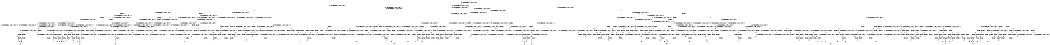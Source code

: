 digraph BCG {
size = "7, 10.5";
center = TRUE;
node [shape = circle];
0 [peripheries = 2];
0 -> 1 [label = "EX !0 !ATOMIC_EXCH_BRANCH (1, +1, TRUE, +0, 2, TRUE) !{}"];
0 -> 2 [label = "EX !2 !ATOMIC_EXCH_BRANCH (1, +1, TRUE, +1, 1, FALSE) !{}"];
0 -> 3 [label = "EX !1 !ATOMIC_EXCH_BRANCH (1, +0, TRUE, +0, 1, TRUE) !{}"];
1 -> 4 [label = "EX !2 !ATOMIC_EXCH_BRANCH (1, +1, TRUE, +1, 1, TRUE) !{0}"];
1 -> 5 [label = "EX !1 !ATOMIC_EXCH_BRANCH (1, +0, TRUE, +0, 1, FALSE) !{0}"];
1 -> 6 [label = "TERMINATE !0"];
2 -> 7 [label = "EX !0 !ATOMIC_EXCH_BRANCH (1, +1, TRUE, +0, 2, FALSE) !{0, 1, 2}"];
2 -> 8 [label = "EX !1 !ATOMIC_EXCH_BRANCH (1, +0, TRUE, +0, 1, FALSE) !{0, 1, 2}"];
2 -> 9 [label = "TERMINATE !2"];
2 -> 10 [label = "EX !0 !ATOMIC_EXCH_BRANCH (1, +1, TRUE, +0, 2, FALSE) !{0, 1, 2}"];
3 -> 11 [label = "EX !1 !ATOMIC_EXCH_BRANCH (1, +0, TRUE, +0, 1, TRUE) !{0, 1}"];
3 -> 12 [label = "EX !0 !ATOMIC_EXCH_BRANCH (1, +1, TRUE, +0, 2, TRUE) !{0, 1}"];
3 -> 13 [label = "EX !2 !ATOMIC_EXCH_BRANCH (1, +1, TRUE, +1, 1, FALSE) !{0, 1}"];
3 -> 14 [label = "EX !0 !ATOMIC_EXCH_BRANCH (1, +1, TRUE, +0, 2, TRUE) !{0, 1}"];
4 -> 15 [label = "EX !2 !ATOMIC_EXCH_BRANCH (1, +1, TRUE, +1, 1, TRUE) !{0, 1, 2}"];
4 -> 16 [label = "EX !1 !ATOMIC_EXCH_BRANCH (1, +0, TRUE, +0, 1, FALSE) !{0, 1, 2}"];
4 -> 17 [label = "TERMINATE !0"];
5 -> 18 [label = "EX !2 !ATOMIC_EXCH_BRANCH (1, +1, TRUE, +1, 1, FALSE) !{0, 1}"];
5 -> 19 [label = "TERMINATE !0"];
5 -> 20 [label = "TERMINATE !1"];
6 -> 21 [label = "EX !2 !ATOMIC_EXCH_BRANCH (1, +1, TRUE, +1, 1, TRUE) !{}"];
6 -> 22 [label = "EX !1 !ATOMIC_EXCH_BRANCH (1, +0, TRUE, +0, 1, FALSE) !{}"];
7 -> 23 [label = "EX !1 !ATOMIC_EXCH_BRANCH (1, +0, TRUE, +0, 1, FALSE) !{0, 1, 2}"];
7 -> 24 [label = "TERMINATE !0"];
7 -> 25 [label = "TERMINATE !2"];
8 -> 26 [label = "EX !0 !ATOMIC_EXCH_BRANCH (1, +1, TRUE, +0, 2, TRUE) !{0, 1, 2}"];
8 -> 27 [label = "TERMINATE !2"];
8 -> 28 [label = "TERMINATE !1"];
8 -> 29 [label = "EX !0 !ATOMIC_EXCH_BRANCH (1, +1, TRUE, +0, 2, TRUE) !{0, 1, 2}"];
9 -> 30 [label = "EX !0 !ATOMIC_EXCH_BRANCH (1, +1, TRUE, +0, 2, FALSE) !{0, 1}"];
9 -> 31 [label = "EX !1 !ATOMIC_EXCH_BRANCH (1, +0, TRUE, +0, 1, FALSE) !{0, 1}"];
9 -> 32 [label = "EX !0 !ATOMIC_EXCH_BRANCH (1, +1, TRUE, +0, 2, FALSE) !{0, 1}"];
10 -> 33 [label = "EX !1 !ATOMIC_EXCH_BRANCH (1, +0, TRUE, +0, 1, FALSE) !{0, 1, 2}"];
10 -> 34 [label = "EX !1 !ATOMIC_EXCH_BRANCH (1, +0, TRUE, +0, 1, FALSE) !{0, 1, 2}"];
10 -> 35 [label = "TERMINATE !0"];
10 -> 36 [label = "TERMINATE !2"];
11 -> 11 [label = "EX !1 !ATOMIC_EXCH_BRANCH (1, +0, TRUE, +0, 1, TRUE) !{0, 1}"];
11 -> 12 [label = "EX !0 !ATOMIC_EXCH_BRANCH (1, +1, TRUE, +0, 2, TRUE) !{0, 1}"];
11 -> 13 [label = "EX !2 !ATOMIC_EXCH_BRANCH (1, +1, TRUE, +1, 1, FALSE) !{0, 1}"];
11 -> 14 [label = "EX !0 !ATOMIC_EXCH_BRANCH (1, +1, TRUE, +0, 2, TRUE) !{0, 1}"];
12 -> 37 [label = "EX !1 !ATOMIC_EXCH_BRANCH (1, +0, TRUE, +0, 1, FALSE) !{0, 1}"];
12 -> 38 [label = "EX !2 !ATOMIC_EXCH_BRANCH (1, +1, TRUE, +1, 1, TRUE) !{0, 1}"];
12 -> 39 [label = "TERMINATE !0"];
13 -> 8 [label = "EX !1 !ATOMIC_EXCH_BRANCH (1, +0, TRUE, +0, 1, FALSE) !{0, 1, 2}"];
13 -> 40 [label = "EX !0 !ATOMIC_EXCH_BRANCH (1, +1, TRUE, +0, 2, FALSE) !{0, 1, 2}"];
13 -> 41 [label = "TERMINATE !2"];
13 -> 42 [label = "EX !0 !ATOMIC_EXCH_BRANCH (1, +1, TRUE, +0, 2, FALSE) !{0, 1, 2}"];
14 -> 43 [label = "EX !1 !ATOMIC_EXCH_BRANCH (1, +0, TRUE, +0, 1, FALSE) !{0, 1}"];
14 -> 44 [label = "EX !1 !ATOMIC_EXCH_BRANCH (1, +0, TRUE, +0, 1, FALSE) !{0, 1}"];
14 -> 45 [label = "EX !2 !ATOMIC_EXCH_BRANCH (1, +1, TRUE, +1, 1, TRUE) !{0, 1}"];
14 -> 46 [label = "TERMINATE !0"];
15 -> 15 [label = "EX !2 !ATOMIC_EXCH_BRANCH (1, +1, TRUE, +1, 1, TRUE) !{0, 1, 2}"];
15 -> 16 [label = "EX !1 !ATOMIC_EXCH_BRANCH (1, +0, TRUE, +0, 1, FALSE) !{0, 1, 2}"];
15 -> 17 [label = "TERMINATE !0"];
16 -> 26 [label = "EX !2 !ATOMIC_EXCH_BRANCH (1, +1, TRUE, +1, 1, FALSE) !{0, 1, 2}"];
16 -> 47 [label = "TERMINATE !0"];
16 -> 48 [label = "TERMINATE !1"];
17 -> 49 [label = "EX !2 !ATOMIC_EXCH_BRANCH (1, +1, TRUE, +1, 1, TRUE) !{1, 2}"];
17 -> 50 [label = "EX !1 !ATOMIC_EXCH_BRANCH (1, +0, TRUE, +0, 1, FALSE) !{1, 2}"];
17 -> 51 [label = "EX !1 !ATOMIC_EXCH_BRANCH (1, +0, TRUE, +0, 1, FALSE) !{1, 2}"];
18 -> 52 [label = "TERMINATE !0"];
18 -> 53 [label = "TERMINATE !2"];
18 -> 54 [label = "TERMINATE !1"];
19 -> 55 [label = "EX !2 !ATOMIC_EXCH_BRANCH (1, +1, TRUE, +1, 1, FALSE) !{1}"];
19 -> 56 [label = "TERMINATE !1"];
20 -> 57 [label = "EX !2 !ATOMIC_EXCH_BRANCH (1, +1, TRUE, +1, 1, FALSE) !{0}"];
20 -> 58 [label = "TERMINATE !0"];
21 -> 49 [label = "EX !2 !ATOMIC_EXCH_BRANCH (1, +1, TRUE, +1, 1, TRUE) !{1, 2}"];
21 -> 50 [label = "EX !1 !ATOMIC_EXCH_BRANCH (1, +0, TRUE, +0, 1, FALSE) !{1, 2}"];
21 -> 51 [label = "EX !1 !ATOMIC_EXCH_BRANCH (1, +0, TRUE, +0, 1, FALSE) !{1, 2}"];
22 -> 55 [label = "EX !2 !ATOMIC_EXCH_BRANCH (1, +1, TRUE, +1, 1, FALSE) !{1}"];
22 -> 56 [label = "TERMINATE !1"];
23 -> 59 [label = "TERMINATE !0"];
23 -> 60 [label = "TERMINATE !2"];
23 -> 61 [label = "TERMINATE !1"];
24 -> 62 [label = "EX !1 !ATOMIC_EXCH_BRANCH (1, +0, TRUE, +0, 1, FALSE) !{1, 2}"];
24 -> 63 [label = "TERMINATE !2"];
24 -> 64 [label = "EX !1 !ATOMIC_EXCH_BRANCH (1, +0, TRUE, +0, 1, FALSE) !{1, 2}"];
25 -> 65 [label = "EX !1 !ATOMIC_EXCH_BRANCH (1, +0, TRUE, +0, 1, FALSE) !{0, 1}"];
25 -> 66 [label = "TERMINATE !0"];
26 -> 52 [label = "TERMINATE !0"];
26 -> 53 [label = "TERMINATE !2"];
26 -> 54 [label = "TERMINATE !1"];
27 -> 67 [label = "EX !0 !ATOMIC_EXCH_BRANCH (1, +1, TRUE, +0, 2, TRUE) !{0, 1}"];
27 -> 68 [label = "TERMINATE !1"];
27 -> 69 [label = "EX !0 !ATOMIC_EXCH_BRANCH (1, +1, TRUE, +0, 2, TRUE) !{0, 1}"];
28 -> 70 [label = "EX !0 !ATOMIC_EXCH_BRANCH (1, +1, TRUE, +0, 2, TRUE) !{0, 2}"];
28 -> 71 [label = "TERMINATE !2"];
28 -> 72 [label = "EX !0 !ATOMIC_EXCH_BRANCH (1, +1, TRUE, +0, 2, TRUE) !{0, 2}"];
29 -> 73 [label = "TERMINATE !0"];
29 -> 74 [label = "TERMINATE !2"];
29 -> 75 [label = "TERMINATE !1"];
30 -> 65 [label = "EX !1 !ATOMIC_EXCH_BRANCH (1, +0, TRUE, +0, 1, FALSE) !{0, 1}"];
30 -> 66 [label = "TERMINATE !0"];
31 -> 67 [label = "EX !0 !ATOMIC_EXCH_BRANCH (1, +1, TRUE, +0, 2, TRUE) !{0, 1}"];
31 -> 68 [label = "TERMINATE !1"];
31 -> 69 [label = "EX !0 !ATOMIC_EXCH_BRANCH (1, +1, TRUE, +0, 2, TRUE) !{0, 1}"];
32 -> 76 [label = "EX !1 !ATOMIC_EXCH_BRANCH (1, +0, TRUE, +0, 1, FALSE) !{0, 1}"];
32 -> 77 [label = "EX !1 !ATOMIC_EXCH_BRANCH (1, +0, TRUE, +0, 1, FALSE) !{0, 1}"];
32 -> 78 [label = "TERMINATE !0"];
33 -> 79 [label = "TERMINATE !0"];
33 -> 80 [label = "TERMINATE !2"];
33 -> 81 [label = "TERMINATE !1"];
34 -> 82 [label = "TERMINATE !0"];
34 -> 83 [label = "TERMINATE !2"];
34 -> 84 [label = "TERMINATE !1"];
35 -> 85 [label = "EX !1 !ATOMIC_EXCH_BRANCH (1, +0, TRUE, +0, 1, FALSE) !{1, 2}"];
35 -> 86 [label = "TERMINATE !2"];
36 -> 87 [label = "EX !1 !ATOMIC_EXCH_BRANCH (1, +0, TRUE, +0, 1, FALSE) !{0, 1}"];
36 -> 88 [label = "TERMINATE !0"];
37 -> 18 [label = "EX !2 !ATOMIC_EXCH_BRANCH (1, +1, TRUE, +1, 1, FALSE) !{0, 1}"];
37 -> 19 [label = "TERMINATE !0"];
37 -> 20 [label = "TERMINATE !1"];
38 -> 16 [label = "EX !1 !ATOMIC_EXCH_BRANCH (1, +0, TRUE, +0, 1, FALSE) !{0, 1, 2}"];
38 -> 89 [label = "EX !2 !ATOMIC_EXCH_BRANCH (1, +1, TRUE, +1, 1, TRUE) !{0, 1, 2}"];
38 -> 90 [label = "TERMINATE !0"];
39 -> 91 [label = "EX !1 !ATOMIC_EXCH_BRANCH (1, +0, TRUE, +0, 1, FALSE) !{1}"];
39 -> 92 [label = "EX !2 !ATOMIC_EXCH_BRANCH (1, +1, TRUE, +1, 1, TRUE) !{1}"];
39 -> 93 [label = "EX !1 !ATOMIC_EXCH_BRANCH (1, +0, TRUE, +0, 1, FALSE) !{1}"];
40 -> 23 [label = "EX !1 !ATOMIC_EXCH_BRANCH (1, +0, TRUE, +0, 1, FALSE) !{0, 1, 2}"];
40 -> 94 [label = "TERMINATE !0"];
40 -> 95 [label = "TERMINATE !2"];
41 -> 31 [label = "EX !1 !ATOMIC_EXCH_BRANCH (1, +0, TRUE, +0, 1, FALSE) !{0, 1}"];
41 -> 96 [label = "EX !0 !ATOMIC_EXCH_BRANCH (1, +1, TRUE, +0, 2, FALSE) !{0, 1}"];
41 -> 97 [label = "EX !0 !ATOMIC_EXCH_BRANCH (1, +1, TRUE, +0, 2, FALSE) !{0, 1}"];
42 -> 33 [label = "EX !1 !ATOMIC_EXCH_BRANCH (1, +0, TRUE, +0, 1, FALSE) !{0, 1, 2}"];
42 -> 34 [label = "EX !1 !ATOMIC_EXCH_BRANCH (1, +0, TRUE, +0, 1, FALSE) !{0, 1, 2}"];
42 -> 98 [label = "TERMINATE !0"];
42 -> 99 [label = "TERMINATE !2"];
43 -> 100 [label = "EX !2 !ATOMIC_EXCH_BRANCH (1, +1, TRUE, +1, 1, FALSE) !{0, 1}"];
43 -> 101 [label = "TERMINATE !0"];
43 -> 102 [label = "TERMINATE !1"];
44 -> 103 [label = "EX !2 !ATOMIC_EXCH_BRANCH (1, +1, TRUE, +1, 1, FALSE) !{0, 1}"];
44 -> 104 [label = "TERMINATE !0"];
44 -> 105 [label = "TERMINATE !1"];
45 -> 106 [label = "EX !1 !ATOMIC_EXCH_BRANCH (1, +0, TRUE, +0, 1, FALSE) !{0, 1, 2}"];
45 -> 107 [label = "EX !2 !ATOMIC_EXCH_BRANCH (1, +1, TRUE, +1, 1, TRUE) !{0, 1, 2}"];
45 -> 108 [label = "TERMINATE !0"];
46 -> 109 [label = "EX !1 !ATOMIC_EXCH_BRANCH (1, +0, TRUE, +0, 1, FALSE) !{1}"];
46 -> 110 [label = "EX !2 !ATOMIC_EXCH_BRANCH (1, +1, TRUE, +1, 1, TRUE) !{1}"];
47 -> 111 [label = "EX !2 !ATOMIC_EXCH_BRANCH (1, +1, TRUE, +1, 1, FALSE) !{1, 2}"];
47 -> 112 [label = "TERMINATE !1"];
48 -> 70 [label = "EX !2 !ATOMIC_EXCH_BRANCH (1, +1, TRUE, +1, 1, FALSE) !{0, 2}"];
48 -> 113 [label = "TERMINATE !0"];
49 -> 49 [label = "EX !2 !ATOMIC_EXCH_BRANCH (1, +1, TRUE, +1, 1, TRUE) !{1, 2}"];
49 -> 50 [label = "EX !1 !ATOMIC_EXCH_BRANCH (1, +0, TRUE, +0, 1, FALSE) !{1, 2}"];
49 -> 51 [label = "EX !1 !ATOMIC_EXCH_BRANCH (1, +0, TRUE, +0, 1, FALSE) !{1, 2}"];
50 -> 111 [label = "EX !2 !ATOMIC_EXCH_BRANCH (1, +1, TRUE, +1, 1, FALSE) !{1, 2}"];
50 -> 112 [label = "TERMINATE !1"];
51 -> 114 [label = "EX !2 !ATOMIC_EXCH_BRANCH (1, +1, TRUE, +1, 1, FALSE) !{1, 2}"];
51 -> 115 [label = "EX !2 !ATOMIC_EXCH_BRANCH (1, +1, TRUE, +1, 1, FALSE) !{1, 2}"];
51 -> 116 [label = "TERMINATE !1"];
52 -> 117 [label = "TERMINATE !2"];
52 -> 118 [label = "TERMINATE !1"];
53 -> 119 [label = "TERMINATE !0"];
53 -> 120 [label = "TERMINATE !1"];
54 -> 121 [label = "TERMINATE !0"];
54 -> 122 [label = "TERMINATE !2"];
55 -> 117 [label = "TERMINATE !2"];
55 -> 118 [label = "TERMINATE !1"];
56 -> 123 [label = "EX !2 !ATOMIC_EXCH_BRANCH (1, +1, TRUE, +1, 1, FALSE) !{}"];
57 -> 121 [label = "TERMINATE !0"];
57 -> 122 [label = "TERMINATE !2"];
58 -> 123 [label = "EX !2 !ATOMIC_EXCH_BRANCH (1, +1, TRUE, +1, 1, FALSE) !{}"];
59 -> 124 [label = "TERMINATE !2"];
59 -> 125 [label = "TERMINATE !1"];
60 -> 126 [label = "TERMINATE !0"];
60 -> 127 [label = "TERMINATE !1"];
61 -> 128 [label = "TERMINATE !0"];
61 -> 129 [label = "TERMINATE !2"];
62 -> 124 [label = "TERMINATE !2"];
62 -> 125 [label = "TERMINATE !1"];
63 -> 130 [label = "EX !1 !ATOMIC_EXCH_BRANCH (1, +0, TRUE, +0, 1, FALSE) !{1}"];
63 -> 131 [label = "EX !1 !ATOMIC_EXCH_BRANCH (1, +0, TRUE, +0, 1, FALSE) !{1}"];
64 -> 132 [label = "TERMINATE !2"];
64 -> 133 [label = "TERMINATE !1"];
65 -> 126 [label = "TERMINATE !0"];
65 -> 127 [label = "TERMINATE !1"];
66 -> 130 [label = "EX !1 !ATOMIC_EXCH_BRANCH (1, +0, TRUE, +0, 1, FALSE) !{1}"];
66 -> 131 [label = "EX !1 !ATOMIC_EXCH_BRANCH (1, +0, TRUE, +0, 1, FALSE) !{1}"];
67 -> 119 [label = "TERMINATE !0"];
67 -> 120 [label = "TERMINATE !1"];
68 -> 134 [label = "EX !0 !ATOMIC_EXCH_BRANCH (1, +1, TRUE, +0, 2, TRUE) !{0}"];
68 -> 135 [label = "EX !0 !ATOMIC_EXCH_BRANCH (1, +1, TRUE, +0, 2, TRUE) !{0}"];
69 -> 136 [label = "TERMINATE !0"];
69 -> 137 [label = "TERMINATE !1"];
70 -> 121 [label = "TERMINATE !0"];
70 -> 122 [label = "TERMINATE !2"];
71 -> 134 [label = "EX !0 !ATOMIC_EXCH_BRANCH (1, +1, TRUE, +0, 2, TRUE) !{0}"];
71 -> 135 [label = "EX !0 !ATOMIC_EXCH_BRANCH (1, +1, TRUE, +0, 2, TRUE) !{0}"];
72 -> 138 [label = "TERMINATE !0"];
72 -> 139 [label = "TERMINATE !2"];
73 -> 140 [label = "TERMINATE !2"];
73 -> 141 [label = "TERMINATE !1"];
74 -> 142 [label = "TERMINATE !0"];
74 -> 143 [label = "TERMINATE !1"];
75 -> 144 [label = "TERMINATE !0"];
75 -> 145 [label = "TERMINATE !2"];
76 -> 146 [label = "TERMINATE !0"];
76 -> 147 [label = "TERMINATE !1"];
77 -> 148 [label = "TERMINATE !0"];
77 -> 149 [label = "TERMINATE !1"];
78 -> 150 [label = "EX !1 !ATOMIC_EXCH_BRANCH (1, +0, TRUE, +0, 1, FALSE) !{1}"];
79 -> 151 [label = "TERMINATE !2"];
79 -> 152 [label = "TERMINATE !1"];
80 -> 153 [label = "TERMINATE !0"];
80 -> 154 [label = "TERMINATE !1"];
81 -> 155 [label = "TERMINATE !0"];
81 -> 156 [label = "TERMINATE !2"];
82 -> 157 [label = "TERMINATE !2"];
82 -> 158 [label = "TERMINATE !1"];
83 -> 159 [label = "TERMINATE !0"];
83 -> 160 [label = "TERMINATE !1"];
84 -> 161 [label = "TERMINATE !0"];
84 -> 162 [label = "TERMINATE !2"];
85 -> 157 [label = "TERMINATE !2"];
85 -> 158 [label = "TERMINATE !1"];
86 -> 163 [label = "EX !1 !ATOMIC_EXCH_BRANCH (1, +0, TRUE, +0, 1, FALSE) !{1}"];
87 -> 159 [label = "TERMINATE !0"];
87 -> 160 [label = "TERMINATE !1"];
88 -> 163 [label = "EX !1 !ATOMIC_EXCH_BRANCH (1, +0, TRUE, +0, 1, FALSE) !{1}"];
89 -> 16 [label = "EX !1 !ATOMIC_EXCH_BRANCH (1, +0, TRUE, +0, 1, FALSE) !{0, 1, 2}"];
89 -> 89 [label = "EX !2 !ATOMIC_EXCH_BRANCH (1, +1, TRUE, +1, 1, TRUE) !{0, 1, 2}"];
89 -> 90 [label = "TERMINATE !0"];
90 -> 50 [label = "EX !1 !ATOMIC_EXCH_BRANCH (1, +0, TRUE, +0, 1, FALSE) !{1, 2}"];
90 -> 164 [label = "EX !2 !ATOMIC_EXCH_BRANCH (1, +1, TRUE, +1, 1, TRUE) !{1, 2}"];
90 -> 51 [label = "EX !1 !ATOMIC_EXCH_BRANCH (1, +0, TRUE, +0, 1, FALSE) !{1, 2}"];
91 -> 55 [label = "EX !2 !ATOMIC_EXCH_BRANCH (1, +1, TRUE, +1, 1, FALSE) !{1}"];
91 -> 56 [label = "TERMINATE !1"];
92 -> 50 [label = "EX !1 !ATOMIC_EXCH_BRANCH (1, +0, TRUE, +0, 1, FALSE) !{1, 2}"];
92 -> 164 [label = "EX !2 !ATOMIC_EXCH_BRANCH (1, +1, TRUE, +1, 1, TRUE) !{1, 2}"];
92 -> 51 [label = "EX !1 !ATOMIC_EXCH_BRANCH (1, +0, TRUE, +0, 1, FALSE) !{1, 2}"];
93 -> 165 [label = "EX !2 !ATOMIC_EXCH_BRANCH (1, +1, TRUE, +1, 1, FALSE) !{1}"];
93 -> 166 [label = "TERMINATE !1"];
94 -> 62 [label = "EX !1 !ATOMIC_EXCH_BRANCH (1, +0, TRUE, +0, 1, FALSE) !{1, 2}"];
94 -> 167 [label = "TERMINATE !2"];
94 -> 64 [label = "EX !1 !ATOMIC_EXCH_BRANCH (1, +0, TRUE, +0, 1, FALSE) !{1, 2}"];
95 -> 65 [label = "EX !1 !ATOMIC_EXCH_BRANCH (1, +0, TRUE, +0, 1, FALSE) !{0, 1}"];
95 -> 168 [label = "TERMINATE !0"];
96 -> 65 [label = "EX !1 !ATOMIC_EXCH_BRANCH (1, +0, TRUE, +0, 1, FALSE) !{0, 1}"];
96 -> 168 [label = "TERMINATE !0"];
97 -> 76 [label = "EX !1 !ATOMIC_EXCH_BRANCH (1, +0, TRUE, +0, 1, FALSE) !{0, 1}"];
97 -> 77 [label = "EX !1 !ATOMIC_EXCH_BRANCH (1, +0, TRUE, +0, 1, FALSE) !{0, 1}"];
97 -> 169 [label = "TERMINATE !0"];
98 -> 85 [label = "EX !1 !ATOMIC_EXCH_BRANCH (1, +0, TRUE, +0, 1, FALSE) !{1, 2}"];
98 -> 170 [label = "TERMINATE !2"];
99 -> 87 [label = "EX !1 !ATOMIC_EXCH_BRANCH (1, +0, TRUE, +0, 1, FALSE) !{0, 1}"];
99 -> 171 [label = "TERMINATE !0"];
100 -> 172 [label = "TERMINATE !0"];
100 -> 173 [label = "TERMINATE !2"];
100 -> 174 [label = "TERMINATE !1"];
101 -> 175 [label = "EX !2 !ATOMIC_EXCH_BRANCH (1, +1, TRUE, +1, 1, FALSE) !{1}"];
101 -> 176 [label = "TERMINATE !1"];
102 -> 177 [label = "EX !2 !ATOMIC_EXCH_BRANCH (1, +1, TRUE, +1, 1, FALSE) !{0}"];
102 -> 178 [label = "TERMINATE !0"];
103 -> 179 [label = "TERMINATE !0"];
103 -> 180 [label = "TERMINATE !2"];
103 -> 181 [label = "TERMINATE !1"];
104 -> 182 [label = "EX !2 !ATOMIC_EXCH_BRANCH (1, +1, TRUE, +1, 1, FALSE) !{1}"];
104 -> 183 [label = "TERMINATE !1"];
105 -> 184 [label = "EX !2 !ATOMIC_EXCH_BRANCH (1, +1, TRUE, +1, 1, FALSE) !{0}"];
105 -> 185 [label = "TERMINATE !0"];
106 -> 186 [label = "EX !2 !ATOMIC_EXCH_BRANCH (1, +1, TRUE, +1, 1, FALSE) !{0, 1, 2}"];
106 -> 187 [label = "TERMINATE !0"];
106 -> 188 [label = "TERMINATE !1"];
107 -> 106 [label = "EX !1 !ATOMIC_EXCH_BRANCH (1, +0, TRUE, +0, 1, FALSE) !{0, 1, 2}"];
107 -> 107 [label = "EX !2 !ATOMIC_EXCH_BRANCH (1, +1, TRUE, +1, 1, TRUE) !{0, 1, 2}"];
107 -> 108 [label = "TERMINATE !0"];
108 -> 189 [label = "EX !1 !ATOMIC_EXCH_BRANCH (1, +0, TRUE, +0, 1, FALSE) !{1, 2}"];
108 -> 190 [label = "EX !2 !ATOMIC_EXCH_BRANCH (1, +1, TRUE, +1, 1, TRUE) !{1, 2}"];
109 -> 182 [label = "EX !2 !ATOMIC_EXCH_BRANCH (1, +1, TRUE, +1, 1, FALSE) !{1}"];
109 -> 183 [label = "TERMINATE !1"];
110 -> 189 [label = "EX !1 !ATOMIC_EXCH_BRANCH (1, +0, TRUE, +0, 1, FALSE) !{1, 2}"];
110 -> 190 [label = "EX !2 !ATOMIC_EXCH_BRANCH (1, +1, TRUE, +1, 1, TRUE) !{1, 2}"];
111 -> 117 [label = "TERMINATE !2"];
111 -> 118 [label = "TERMINATE !1"];
112 -> 191 [label = "EX !2 !ATOMIC_EXCH_BRANCH (1, +1, TRUE, +1, 1, FALSE) !{2}"];
112 -> 192 [label = "EX !2 !ATOMIC_EXCH_BRANCH (1, +1, TRUE, +1, 1, FALSE) !{2}"];
113 -> 191 [label = "EX !2 !ATOMIC_EXCH_BRANCH (1, +1, TRUE, +1, 1, FALSE) !{2}"];
113 -> 192 [label = "EX !2 !ATOMIC_EXCH_BRANCH (1, +1, TRUE, +1, 1, FALSE) !{2}"];
114 -> 193 [label = "TERMINATE !2"];
114 -> 194 [label = "TERMINATE !1"];
115 -> 195 [label = "TERMINATE !2"];
115 -> 196 [label = "TERMINATE !1"];
116 -> 197 [label = "EX !2 !ATOMIC_EXCH_BRANCH (1, +1, TRUE, +1, 1, FALSE) !{2}"];
117 -> 198 [label = "TERMINATE !1"];
118 -> 199 [label = "TERMINATE !2"];
119 -> 198 [label = "TERMINATE !1"];
120 -> 200 [label = "TERMINATE !0"];
121 -> 199 [label = "TERMINATE !2"];
122 -> 200 [label = "TERMINATE !0"];
123 -> 199 [label = "TERMINATE !2"];
124 -> 201 [label = "TERMINATE !1"];
125 -> 202 [label = "TERMINATE !2"];
126 -> 201 [label = "TERMINATE !1"];
127 -> 203 [label = "TERMINATE !0"];
128 -> 202 [label = "TERMINATE !2"];
129 -> 203 [label = "TERMINATE !0"];
130 -> 201 [label = "TERMINATE !1"];
131 -> 204 [label = "TERMINATE !1"];
132 -> 205 [label = "TERMINATE !1"];
133 -> 206 [label = "TERMINATE !2"];
134 -> 200 [label = "TERMINATE !0"];
135 -> 207 [label = "TERMINATE !0"];
136 -> 208 [label = "TERMINATE !1"];
137 -> 209 [label = "TERMINATE !0"];
138 -> 210 [label = "TERMINATE !2"];
139 -> 211 [label = "TERMINATE !0"];
140 -> 212 [label = "TERMINATE !1"];
141 -> 213 [label = "TERMINATE !2"];
142 -> 212 [label = "TERMINATE !1"];
143 -> 214 [label = "TERMINATE !0"];
144 -> 213 [label = "TERMINATE !2"];
145 -> 214 [label = "TERMINATE !0"];
146 -> 215 [label = "TERMINATE !1"];
147 -> 216 [label = "TERMINATE !0"];
148 -> 217 [label = "TERMINATE !1"];
149 -> 218 [label = "TERMINATE !0"];
150 -> 217 [label = "TERMINATE !1"];
151 -> 219 [label = "TERMINATE !1"];
152 -> 220 [label = "TERMINATE !2"];
153 -> 219 [label = "TERMINATE !1"];
154 -> 221 [label = "TERMINATE !0"];
155 -> 220 [label = "TERMINATE !2"];
156 -> 221 [label = "TERMINATE !0"];
157 -> 222 [label = "TERMINATE !1"];
158 -> 223 [label = "TERMINATE !2"];
159 -> 222 [label = "TERMINATE !1"];
160 -> 224 [label = "TERMINATE !0"];
161 -> 223 [label = "TERMINATE !2"];
162 -> 224 [label = "TERMINATE !0"];
163 -> 222 [label = "TERMINATE !1"];
164 -> 50 [label = "EX !1 !ATOMIC_EXCH_BRANCH (1, +0, TRUE, +0, 1, FALSE) !{1, 2}"];
164 -> 164 [label = "EX !2 !ATOMIC_EXCH_BRANCH (1, +1, TRUE, +1, 1, TRUE) !{1, 2}"];
164 -> 51 [label = "EX !1 !ATOMIC_EXCH_BRANCH (1, +0, TRUE, +0, 1, FALSE) !{1, 2}"];
165 -> 225 [label = "TERMINATE !2"];
165 -> 226 [label = "TERMINATE !1"];
166 -> 227 [label = "EX !2 !ATOMIC_EXCH_BRANCH (1, +1, TRUE, +1, 1, FALSE) !{}"];
167 -> 130 [label = "EX !1 !ATOMIC_EXCH_BRANCH (1, +0, TRUE, +0, 1, FALSE) !{1}"];
167 -> 131 [label = "EX !1 !ATOMIC_EXCH_BRANCH (1, +0, TRUE, +0, 1, FALSE) !{1}"];
168 -> 130 [label = "EX !1 !ATOMIC_EXCH_BRANCH (1, +0, TRUE, +0, 1, FALSE) !{1}"];
168 -> 131 [label = "EX !1 !ATOMIC_EXCH_BRANCH (1, +0, TRUE, +0, 1, FALSE) !{1}"];
169 -> 150 [label = "EX !1 !ATOMIC_EXCH_BRANCH (1, +0, TRUE, +0, 1, FALSE) !{1}"];
170 -> 163 [label = "EX !1 !ATOMIC_EXCH_BRANCH (1, +0, TRUE, +0, 1, FALSE) !{1}"];
171 -> 163 [label = "EX !1 !ATOMIC_EXCH_BRANCH (1, +0, TRUE, +0, 1, FALSE) !{1}"];
172 -> 228 [label = "TERMINATE !2"];
172 -> 229 [label = "TERMINATE !1"];
173 -> 230 [label = "TERMINATE !0"];
173 -> 231 [label = "TERMINATE !1"];
174 -> 232 [label = "TERMINATE !0"];
174 -> 233 [label = "TERMINATE !2"];
175 -> 228 [label = "TERMINATE !2"];
175 -> 229 [label = "TERMINATE !1"];
176 -> 234 [label = "EX !2 !ATOMIC_EXCH_BRANCH (1, +1, TRUE, +1, 1, FALSE) !{}"];
177 -> 232 [label = "TERMINATE !0"];
177 -> 233 [label = "TERMINATE !2"];
178 -> 234 [label = "EX !2 !ATOMIC_EXCH_BRANCH (1, +1, TRUE, +1, 1, FALSE) !{}"];
179 -> 235 [label = "TERMINATE !2"];
179 -> 236 [label = "TERMINATE !1"];
180 -> 136 [label = "TERMINATE !0"];
180 -> 137 [label = "TERMINATE !1"];
181 -> 237 [label = "TERMINATE !0"];
181 -> 238 [label = "TERMINATE !2"];
182 -> 235 [label = "TERMINATE !2"];
182 -> 236 [label = "TERMINATE !1"];
183 -> 239 [label = "EX !2 !ATOMIC_EXCH_BRANCH (1, +1, TRUE, +1, 1, FALSE) !{}"];
184 -> 237 [label = "TERMINATE !0"];
184 -> 238 [label = "TERMINATE !2"];
185 -> 239 [label = "EX !2 !ATOMIC_EXCH_BRANCH (1, +1, TRUE, +1, 1, FALSE) !{}"];
186 -> 179 [label = "TERMINATE !0"];
186 -> 180 [label = "TERMINATE !2"];
186 -> 181 [label = "TERMINATE !1"];
187 -> 240 [label = "EX !2 !ATOMIC_EXCH_BRANCH (1, +1, TRUE, +1, 1, FALSE) !{1, 2}"];
187 -> 241 [label = "TERMINATE !1"];
188 -> 242 [label = "EX !2 !ATOMIC_EXCH_BRANCH (1, +1, TRUE, +1, 1, FALSE) !{0, 2}"];
188 -> 243 [label = "TERMINATE !0"];
189 -> 240 [label = "EX !2 !ATOMIC_EXCH_BRANCH (1, +1, TRUE, +1, 1, FALSE) !{1, 2}"];
189 -> 241 [label = "TERMINATE !1"];
190 -> 189 [label = "EX !1 !ATOMIC_EXCH_BRANCH (1, +0, TRUE, +0, 1, FALSE) !{1, 2}"];
190 -> 190 [label = "EX !2 !ATOMIC_EXCH_BRANCH (1, +1, TRUE, +1, 1, TRUE) !{1, 2}"];
191 -> 199 [label = "TERMINATE !2"];
192 -> 244 [label = "TERMINATE !2"];
193 -> 245 [label = "TERMINATE !1"];
194 -> 246 [label = "TERMINATE !2"];
195 -> 247 [label = "TERMINATE !1"];
196 -> 248 [label = "TERMINATE !2"];
197 -> 248 [label = "TERMINATE !2"];
198 -> 249 [label = "exit"];
199 -> 249 [label = "exit"];
200 -> 249 [label = "exit"];
201 -> 249 [label = "exit"];
202 -> 249 [label = "exit"];
203 -> 249 [label = "exit"];
204 -> 250 [label = "exit"];
205 -> 251 [label = "exit"];
206 -> 251 [label = "exit"];
207 -> 252 [label = "exit"];
208 -> 253 [label = "exit"];
209 -> 253 [label = "exit"];
210 -> 254 [label = "exit"];
211 -> 254 [label = "exit"];
212 -> 255 [label = "exit"];
213 -> 255 [label = "exit"];
214 -> 255 [label = "exit"];
215 -> 256 [label = "exit"];
216 -> 256 [label = "exit"];
217 -> 253 [label = "exit"];
218 -> 253 [label = "exit"];
219 -> 257 [label = "exit"];
220 -> 257 [label = "exit"];
221 -> 257 [label = "exit"];
222 -> 255 [label = "exit"];
223 -> 255 [label = "exit"];
224 -> 255 [label = "exit"];
225 -> 258 [label = "TERMINATE !1"];
226 -> 259 [label = "TERMINATE !2"];
227 -> 259 [label = "TERMINATE !2"];
228 -> 260 [label = "TERMINATE !1"];
229 -> 261 [label = "TERMINATE !2"];
230 -> 260 [label = "TERMINATE !1"];
231 -> 262 [label = "TERMINATE !0"];
232 -> 261 [label = "TERMINATE !2"];
233 -> 262 [label = "TERMINATE !0"];
234 -> 261 [label = "TERMINATE !2"];
235 -> 208 [label = "TERMINATE !1"];
236 -> 263 [label = "TERMINATE !2"];
237 -> 263 [label = "TERMINATE !2"];
238 -> 209 [label = "TERMINATE !0"];
239 -> 263 [label = "TERMINATE !2"];
240 -> 235 [label = "TERMINATE !2"];
240 -> 236 [label = "TERMINATE !1"];
241 -> 264 [label = "EX !2 !ATOMIC_EXCH_BRANCH (1, +1, TRUE, +1, 1, FALSE) !{2}"];
242 -> 237 [label = "TERMINATE !0"];
242 -> 238 [label = "TERMINATE !2"];
243 -> 264 [label = "EX !2 !ATOMIC_EXCH_BRANCH (1, +1, TRUE, +1, 1, FALSE) !{2}"];
244 -> 265 [label = "exit"];
245 -> 266 [label = "exit"];
246 -> 266 [label = "exit"];
247 -> 251 [label = "exit"];
248 -> 251 [label = "exit"];
258 -> 250 [label = "exit"];
259 -> 250 [label = "exit"];
260 -> 256 [label = "exit"];
261 -> 256 [label = "exit"];
262 -> 256 [label = "exit"];
263 -> 253 [label = "exit"];
264 -> 263 [label = "TERMINATE !2"];
}
